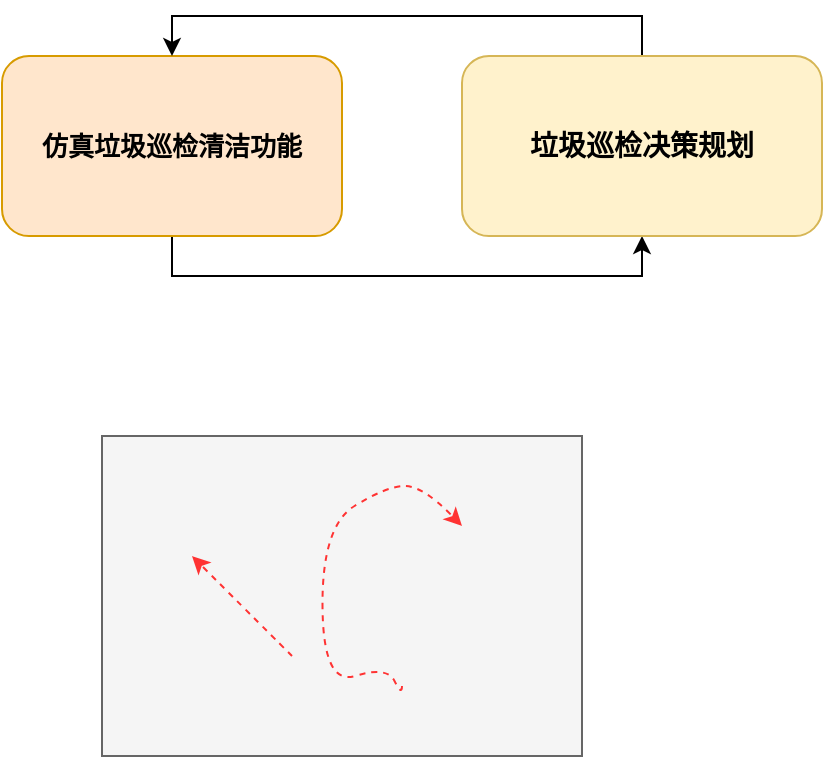 <mxfile version="14.2.6" type="github">
  <diagram id="aMq6Zq6RJG1cN4NrK3JE" name="Page-1">
    <mxGraphModel dx="813" dy="429" grid="1" gridSize="10" guides="1" tooltips="1" connect="1" arrows="1" fold="1" page="1" pageScale="1" pageWidth="850" pageHeight="1100" math="0" shadow="0">
      <root>
        <mxCell id="0" />
        <mxCell id="1" parent="0" />
        <mxCell id="kvTNnoCJ3w9LI98lbVsP-5" style="edgeStyle=orthogonalEdgeStyle;rounded=0;orthogonalLoop=1;jettySize=auto;html=1;exitX=0.5;exitY=1;exitDx=0;exitDy=0;entryX=0.5;entryY=1;entryDx=0;entryDy=0;" edge="1" parent="1" source="kvTNnoCJ3w9LI98lbVsP-1" target="kvTNnoCJ3w9LI98lbVsP-2">
          <mxGeometry relative="1" as="geometry" />
        </mxCell>
        <mxCell id="kvTNnoCJ3w9LI98lbVsP-1" value="&lt;font style=&quot;font-size: 13px&quot;&gt;&lt;b&gt;仿真垃圾巡检清洁功能&lt;/b&gt;&lt;/font&gt;" style="rounded=1;whiteSpace=wrap;html=1;fillColor=#ffe6cc;strokeColor=#d79b00;" vertex="1" parent="1">
          <mxGeometry x="290" y="230" width="170" height="90" as="geometry" />
        </mxCell>
        <mxCell id="kvTNnoCJ3w9LI98lbVsP-4" style="edgeStyle=orthogonalEdgeStyle;rounded=0;orthogonalLoop=1;jettySize=auto;html=1;exitX=0.5;exitY=0;exitDx=0;exitDy=0;entryX=0.5;entryY=0;entryDx=0;entryDy=0;" edge="1" parent="1" source="kvTNnoCJ3w9LI98lbVsP-2" target="kvTNnoCJ3w9LI98lbVsP-1">
          <mxGeometry relative="1" as="geometry" />
        </mxCell>
        <mxCell id="kvTNnoCJ3w9LI98lbVsP-2" value="&lt;b&gt;&lt;font style=&quot;font-size: 14px&quot;&gt;垃圾巡检决策规划&lt;/font&gt;&lt;/b&gt;" style="rounded=1;whiteSpace=wrap;html=1;fillColor=#fff2cc;strokeColor=#d6b656;" vertex="1" parent="1">
          <mxGeometry x="520" y="230" width="180" height="90" as="geometry" />
        </mxCell>
        <mxCell id="kvTNnoCJ3w9LI98lbVsP-7" value="" style="rounded=0;whiteSpace=wrap;html=1;fillColor=#f5f5f5;strokeColor=#666666;fontColor=#333333;" vertex="1" parent="1">
          <mxGeometry x="340" y="420" width="240" height="160" as="geometry" />
        </mxCell>
        <mxCell id="kvTNnoCJ3w9LI98lbVsP-8" value="" style="shape=image;html=1;verticalAlign=top;verticalLabelPosition=bottom;labelBackgroundColor=#ffffff;imageAspect=0;aspect=fixed;image=https://cdn3.iconfinder.com/data/icons/mix-and-miscellaneous/93/cross_handrawn_close-128.png" vertex="1" parent="1">
          <mxGeometry x="380" y="470" width="10" height="10" as="geometry" />
        </mxCell>
        <mxCell id="kvTNnoCJ3w9LI98lbVsP-9" value="" style="shape=image;html=1;verticalAlign=top;verticalLabelPosition=bottom;labelBackgroundColor=#ffffff;imageAspect=0;aspect=fixed;image=https://cdn3.iconfinder.com/data/icons/mix-and-miscellaneous/93/cross_handrawn_close-128.png" vertex="1" parent="1">
          <mxGeometry x="390" y="480" width="10" height="10" as="geometry" />
        </mxCell>
        <mxCell id="kvTNnoCJ3w9LI98lbVsP-10" value="" style="shape=image;html=1;verticalAlign=top;verticalLabelPosition=bottom;labelBackgroundColor=#ffffff;imageAspect=0;aspect=fixed;image=https://cdn3.iconfinder.com/data/icons/mix-and-miscellaneous/93/cross_handrawn_close-128.png" vertex="1" parent="1">
          <mxGeometry x="380" y="510" width="10" height="10" as="geometry" />
        </mxCell>
        <mxCell id="kvTNnoCJ3w9LI98lbVsP-11" value="" style="shape=image;html=1;verticalAlign=top;verticalLabelPosition=bottom;labelBackgroundColor=#ffffff;imageAspect=0;aspect=fixed;image=https://cdn3.iconfinder.com/data/icons/mix-and-miscellaneous/93/cross_handrawn_close-128.png" vertex="1" parent="1">
          <mxGeometry x="450" y="460" width="10" height="10" as="geometry" />
        </mxCell>
        <mxCell id="kvTNnoCJ3w9LI98lbVsP-12" value="" style="shape=image;html=1;verticalAlign=top;verticalLabelPosition=bottom;labelBackgroundColor=#ffffff;imageAspect=0;aspect=fixed;image=https://cdn3.iconfinder.com/data/icons/mix-and-miscellaneous/93/cross_handrawn_close-128.png" vertex="1" parent="1">
          <mxGeometry x="425" y="490" width="10" height="10" as="geometry" />
        </mxCell>
        <mxCell id="kvTNnoCJ3w9LI98lbVsP-13" value="" style="shape=image;html=1;verticalAlign=top;verticalLabelPosition=bottom;labelBackgroundColor=#ffffff;imageAspect=0;aspect=fixed;image=https://cdn3.iconfinder.com/data/icons/mix-and-miscellaneous/93/cross_handrawn_close-128.png" vertex="1" parent="1">
          <mxGeometry x="470" y="520" width="10" height="10" as="geometry" />
        </mxCell>
        <mxCell id="kvTNnoCJ3w9LI98lbVsP-14" value="" style="shape=image;html=1;verticalAlign=top;verticalLabelPosition=bottom;labelBackgroundColor=#ffffff;imageAspect=0;aspect=fixed;image=https://cdn3.iconfinder.com/data/icons/mix-and-miscellaneous/93/cross_handrawn_close-128.png" vertex="1" parent="1">
          <mxGeometry x="520" y="470" width="10" height="10" as="geometry" />
        </mxCell>
        <mxCell id="kvTNnoCJ3w9LI98lbVsP-15" value="" style="shape=image;html=1;verticalAlign=top;verticalLabelPosition=bottom;labelBackgroundColor=#ffffff;imageAspect=0;aspect=fixed;image=https://cdn3.iconfinder.com/data/icons/mix-and-miscellaneous/93/cross_handrawn_close-128.png" vertex="1" parent="1">
          <mxGeometry x="485" y="480" width="10" height="10" as="geometry" />
        </mxCell>
        <mxCell id="kvTNnoCJ3w9LI98lbVsP-17" value="" style="curved=1;endArrow=classic;html=1;dashed=1;strokeColor=#FF3333;" edge="1" parent="1">
          <mxGeometry width="50" height="50" relative="1" as="geometry">
            <mxPoint x="435" y="530" as="sourcePoint" />
            <mxPoint x="385" y="480" as="targetPoint" />
            <Array as="points">
              <mxPoint x="435" y="530" />
              <mxPoint x="385" y="480" />
            </Array>
          </mxGeometry>
        </mxCell>
        <mxCell id="kvTNnoCJ3w9LI98lbVsP-18" value="" style="curved=1;endArrow=classic;html=1;dashed=1;strokeColor=#FF3333;entryX=0.25;entryY=0;entryDx=0;entryDy=0;" edge="1" parent="1">
          <mxGeometry width="50" height="50" relative="1" as="geometry">
            <mxPoint x="490" y="545" as="sourcePoint" />
            <mxPoint x="520" y="465" as="targetPoint" />
            <Array as="points">
              <mxPoint x="490" y="550" />
              <mxPoint x="482.5" y="535" />
              <mxPoint x="450.5" y="545" />
              <mxPoint x="450" y="465" />
              <mxPoint x="482.5" y="445" />
              <mxPoint x="500.5" y="445" />
            </Array>
          </mxGeometry>
        </mxCell>
        <mxCell id="kvTNnoCJ3w9LI98lbVsP-6" value="" style="shape=image;html=1;verticalAlign=top;verticalLabelPosition=bottom;labelBackgroundColor=#ffffff;imageAspect=0;aspect=fixed;image=https://cdn0.iconfinder.com/data/icons/streamline-emoji-1/48/094-robot-face-3-128.png" vertex="1" parent="1">
          <mxGeometry x="510" y="510" width="70" height="70" as="geometry" />
        </mxCell>
      </root>
    </mxGraphModel>
  </diagram>
</mxfile>
